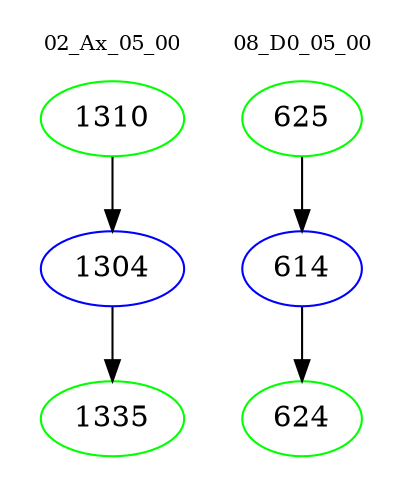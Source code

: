 digraph{
subgraph cluster_0 {
color = white
label = "02_Ax_05_00";
fontsize=10;
T0_1310 [label="1310", color="green"]
T0_1310 -> T0_1304 [color="black"]
T0_1304 [label="1304", color="blue"]
T0_1304 -> T0_1335 [color="black"]
T0_1335 [label="1335", color="green"]
}
subgraph cluster_1 {
color = white
label = "08_D0_05_00";
fontsize=10;
T1_625 [label="625", color="green"]
T1_625 -> T1_614 [color="black"]
T1_614 [label="614", color="blue"]
T1_614 -> T1_624 [color="black"]
T1_624 [label="624", color="green"]
}
}
